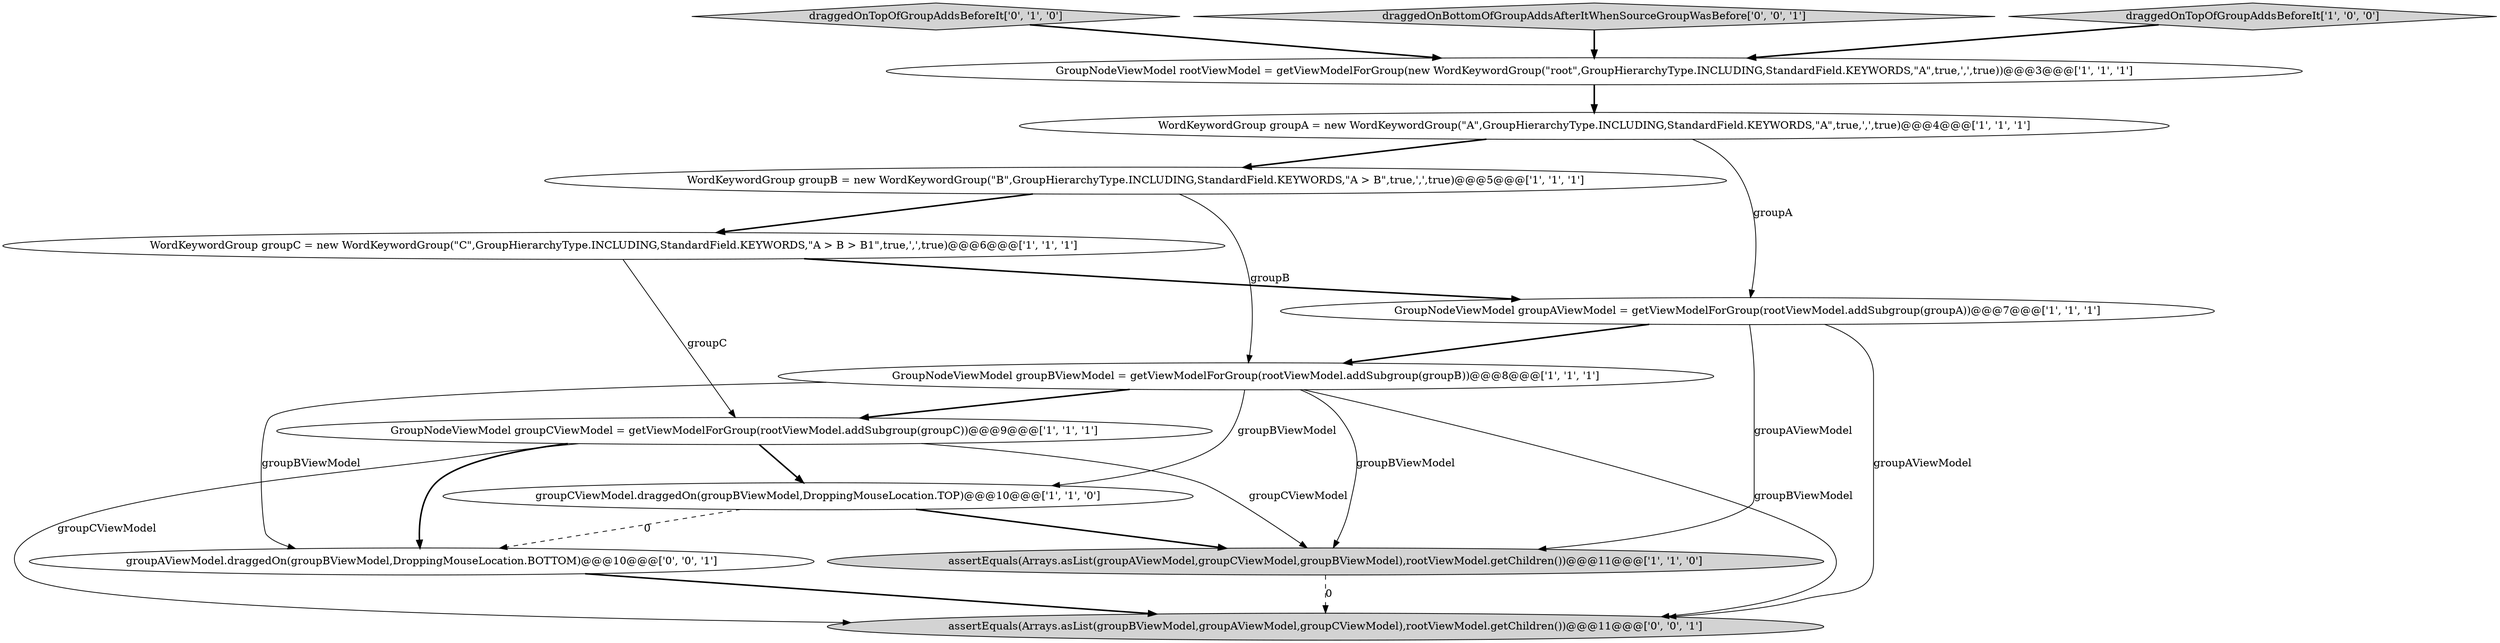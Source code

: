 digraph {
7 [style = filled, label = "WordKeywordGroup groupC = new WordKeywordGroup(\"C\",GroupHierarchyType.INCLUDING,StandardField.KEYWORDS,\"A > B > B1\",true,',',true)@@@6@@@['1', '1', '1']", fillcolor = white, shape = ellipse image = "AAA0AAABBB1BBB"];
6 [style = filled, label = "WordKeywordGroup groupB = new WordKeywordGroup(\"B\",GroupHierarchyType.INCLUDING,StandardField.KEYWORDS,\"A > B\",true,',',true)@@@5@@@['1', '1', '1']", fillcolor = white, shape = ellipse image = "AAA0AAABBB1BBB"];
0 [style = filled, label = "groupCViewModel.draggedOn(groupBViewModel,DroppingMouseLocation.TOP)@@@10@@@['1', '1', '0']", fillcolor = white, shape = ellipse image = "AAA0AAABBB1BBB"];
10 [style = filled, label = "draggedOnTopOfGroupAddsBeforeIt['0', '1', '0']", fillcolor = lightgray, shape = diamond image = "AAA0AAABBB2BBB"];
5 [style = filled, label = "assertEquals(Arrays.asList(groupAViewModel,groupCViewModel,groupBViewModel),rootViewModel.getChildren())@@@11@@@['1', '1', '0']", fillcolor = lightgray, shape = ellipse image = "AAA0AAABBB1BBB"];
11 [style = filled, label = "assertEquals(Arrays.asList(groupBViewModel,groupAViewModel,groupCViewModel),rootViewModel.getChildren())@@@11@@@['0', '0', '1']", fillcolor = lightgray, shape = ellipse image = "AAA0AAABBB3BBB"];
12 [style = filled, label = "groupAViewModel.draggedOn(groupBViewModel,DroppingMouseLocation.BOTTOM)@@@10@@@['0', '0', '1']", fillcolor = white, shape = ellipse image = "AAA0AAABBB3BBB"];
13 [style = filled, label = "draggedOnBottomOfGroupAddsAfterItWhenSourceGroupWasBefore['0', '0', '1']", fillcolor = lightgray, shape = diamond image = "AAA0AAABBB3BBB"];
4 [style = filled, label = "draggedOnTopOfGroupAddsBeforeIt['1', '0', '0']", fillcolor = lightgray, shape = diamond image = "AAA0AAABBB1BBB"];
2 [style = filled, label = "GroupNodeViewModel groupCViewModel = getViewModelForGroup(rootViewModel.addSubgroup(groupC))@@@9@@@['1', '1', '1']", fillcolor = white, shape = ellipse image = "AAA0AAABBB1BBB"];
9 [style = filled, label = "GroupNodeViewModel groupBViewModel = getViewModelForGroup(rootViewModel.addSubgroup(groupB))@@@8@@@['1', '1', '1']", fillcolor = white, shape = ellipse image = "AAA0AAABBB1BBB"];
8 [style = filled, label = "GroupNodeViewModel rootViewModel = getViewModelForGroup(new WordKeywordGroup(\"root\",GroupHierarchyType.INCLUDING,StandardField.KEYWORDS,\"A\",true,',',true))@@@3@@@['1', '1', '1']", fillcolor = white, shape = ellipse image = "AAA0AAABBB1BBB"];
3 [style = filled, label = "WordKeywordGroup groupA = new WordKeywordGroup(\"A\",GroupHierarchyType.INCLUDING,StandardField.KEYWORDS,\"A\",true,',',true)@@@4@@@['1', '1', '1']", fillcolor = white, shape = ellipse image = "AAA0AAABBB1BBB"];
1 [style = filled, label = "GroupNodeViewModel groupAViewModel = getViewModelForGroup(rootViewModel.addSubgroup(groupA))@@@7@@@['1', '1', '1']", fillcolor = white, shape = ellipse image = "AAA0AAABBB1BBB"];
7->1 [style = bold, label=""];
9->2 [style = bold, label=""];
8->3 [style = bold, label=""];
12->11 [style = bold, label=""];
3->6 [style = bold, label=""];
0->12 [style = dashed, label="0"];
1->9 [style = bold, label=""];
2->12 [style = bold, label=""];
6->9 [style = solid, label="groupB"];
2->0 [style = bold, label=""];
10->8 [style = bold, label=""];
5->11 [style = dashed, label="0"];
2->5 [style = solid, label="groupCViewModel"];
1->11 [style = solid, label="groupAViewModel"];
9->11 [style = solid, label="groupBViewModel"];
3->1 [style = solid, label="groupA"];
9->12 [style = solid, label="groupBViewModel"];
4->8 [style = bold, label=""];
9->0 [style = solid, label="groupBViewModel"];
2->11 [style = solid, label="groupCViewModel"];
13->8 [style = bold, label=""];
6->7 [style = bold, label=""];
7->2 [style = solid, label="groupC"];
1->5 [style = solid, label="groupAViewModel"];
9->5 [style = solid, label="groupBViewModel"];
0->5 [style = bold, label=""];
}
